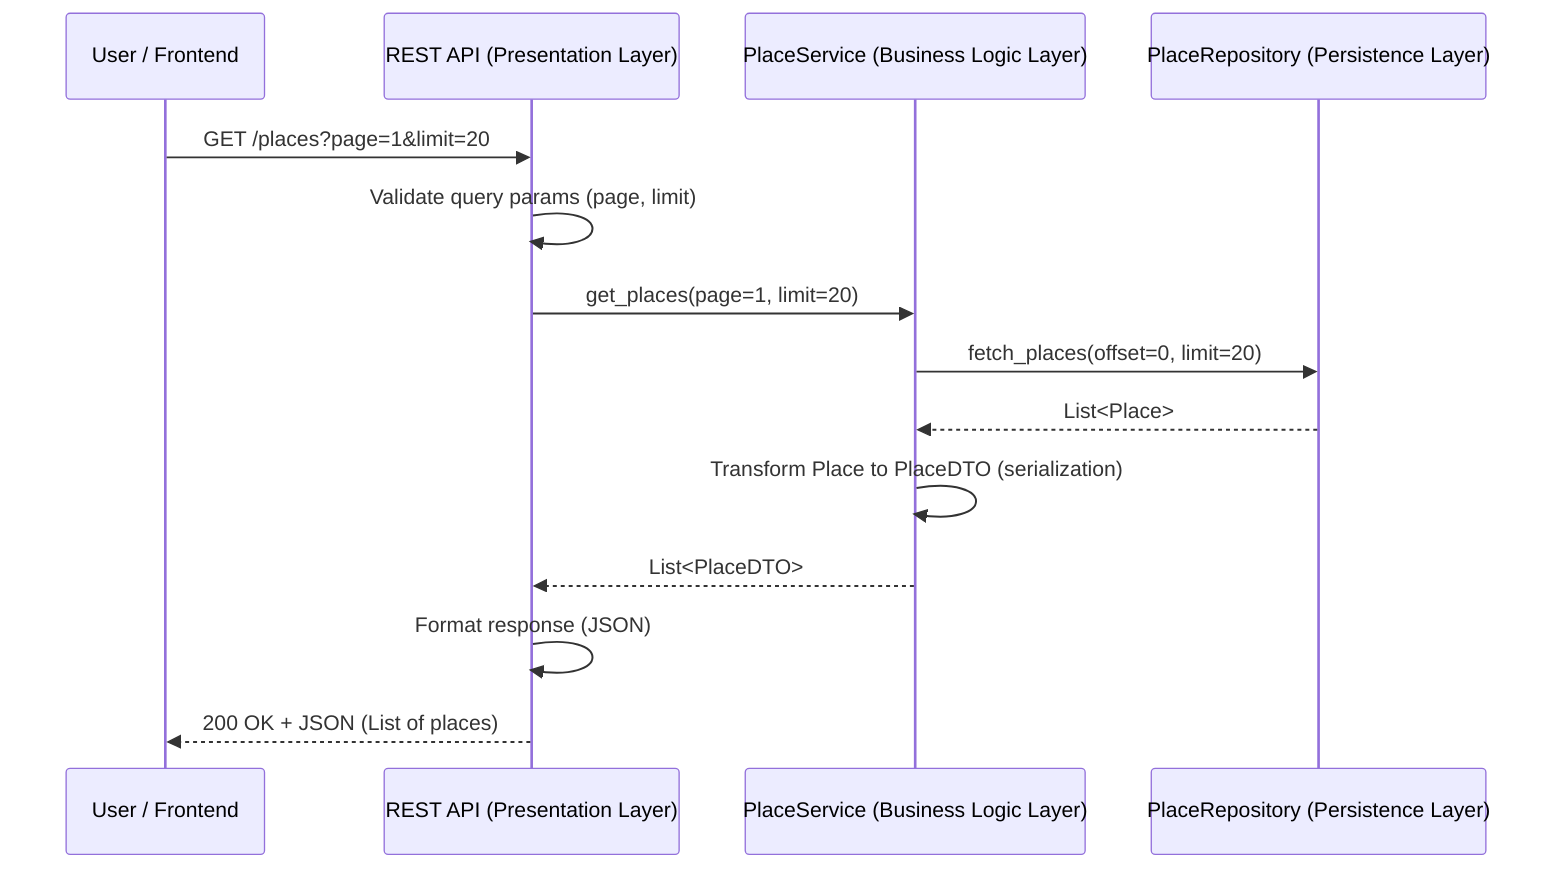 sequenceDiagram
    participant Client as User / Frontend
    participant API as REST API (Presentation Layer)
    participant Business as PlaceService (Business Logic Layer)
    participant DB as PlaceRepository (Persistence Layer)

    %% Début du scénario
    Client->>API: GET /places?page=1&limit=20
    API->>API: Validate query params (page, limit)
    API->>Business: get_places(page=1, limit=20)
    Business->>DB: fetch_places(offset=0, limit=20)
    DB-->>Business: List<Place>
    Business->>Business: Transform Place to PlaceDTO (serialization)
    Business-->>API: List<PlaceDTO>
    API->>API: Format response (JSON)
    API-->>Client: 200 OK + JSON (List of places)